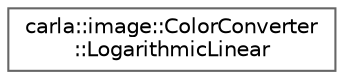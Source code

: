 digraph "类继承关系图"
{
 // INTERACTIVE_SVG=YES
 // LATEX_PDF_SIZE
  bgcolor="transparent";
  edge [fontname=Helvetica,fontsize=10,labelfontname=Helvetica,labelfontsize=10];
  node [fontname=Helvetica,fontsize=10,shape=box,height=0.2,width=0.4];
  rankdir="LR";
  Node0 [id="Node000000",label="carla::image::ColorConverter\l::LogarithmicLinear",height=0.2,width=0.4,color="grey40", fillcolor="white", style="filled",URL="$de/d5c/structcarla_1_1image_1_1ColorConverter_1_1LogarithmicLinear.html",tooltip=" "];
}
